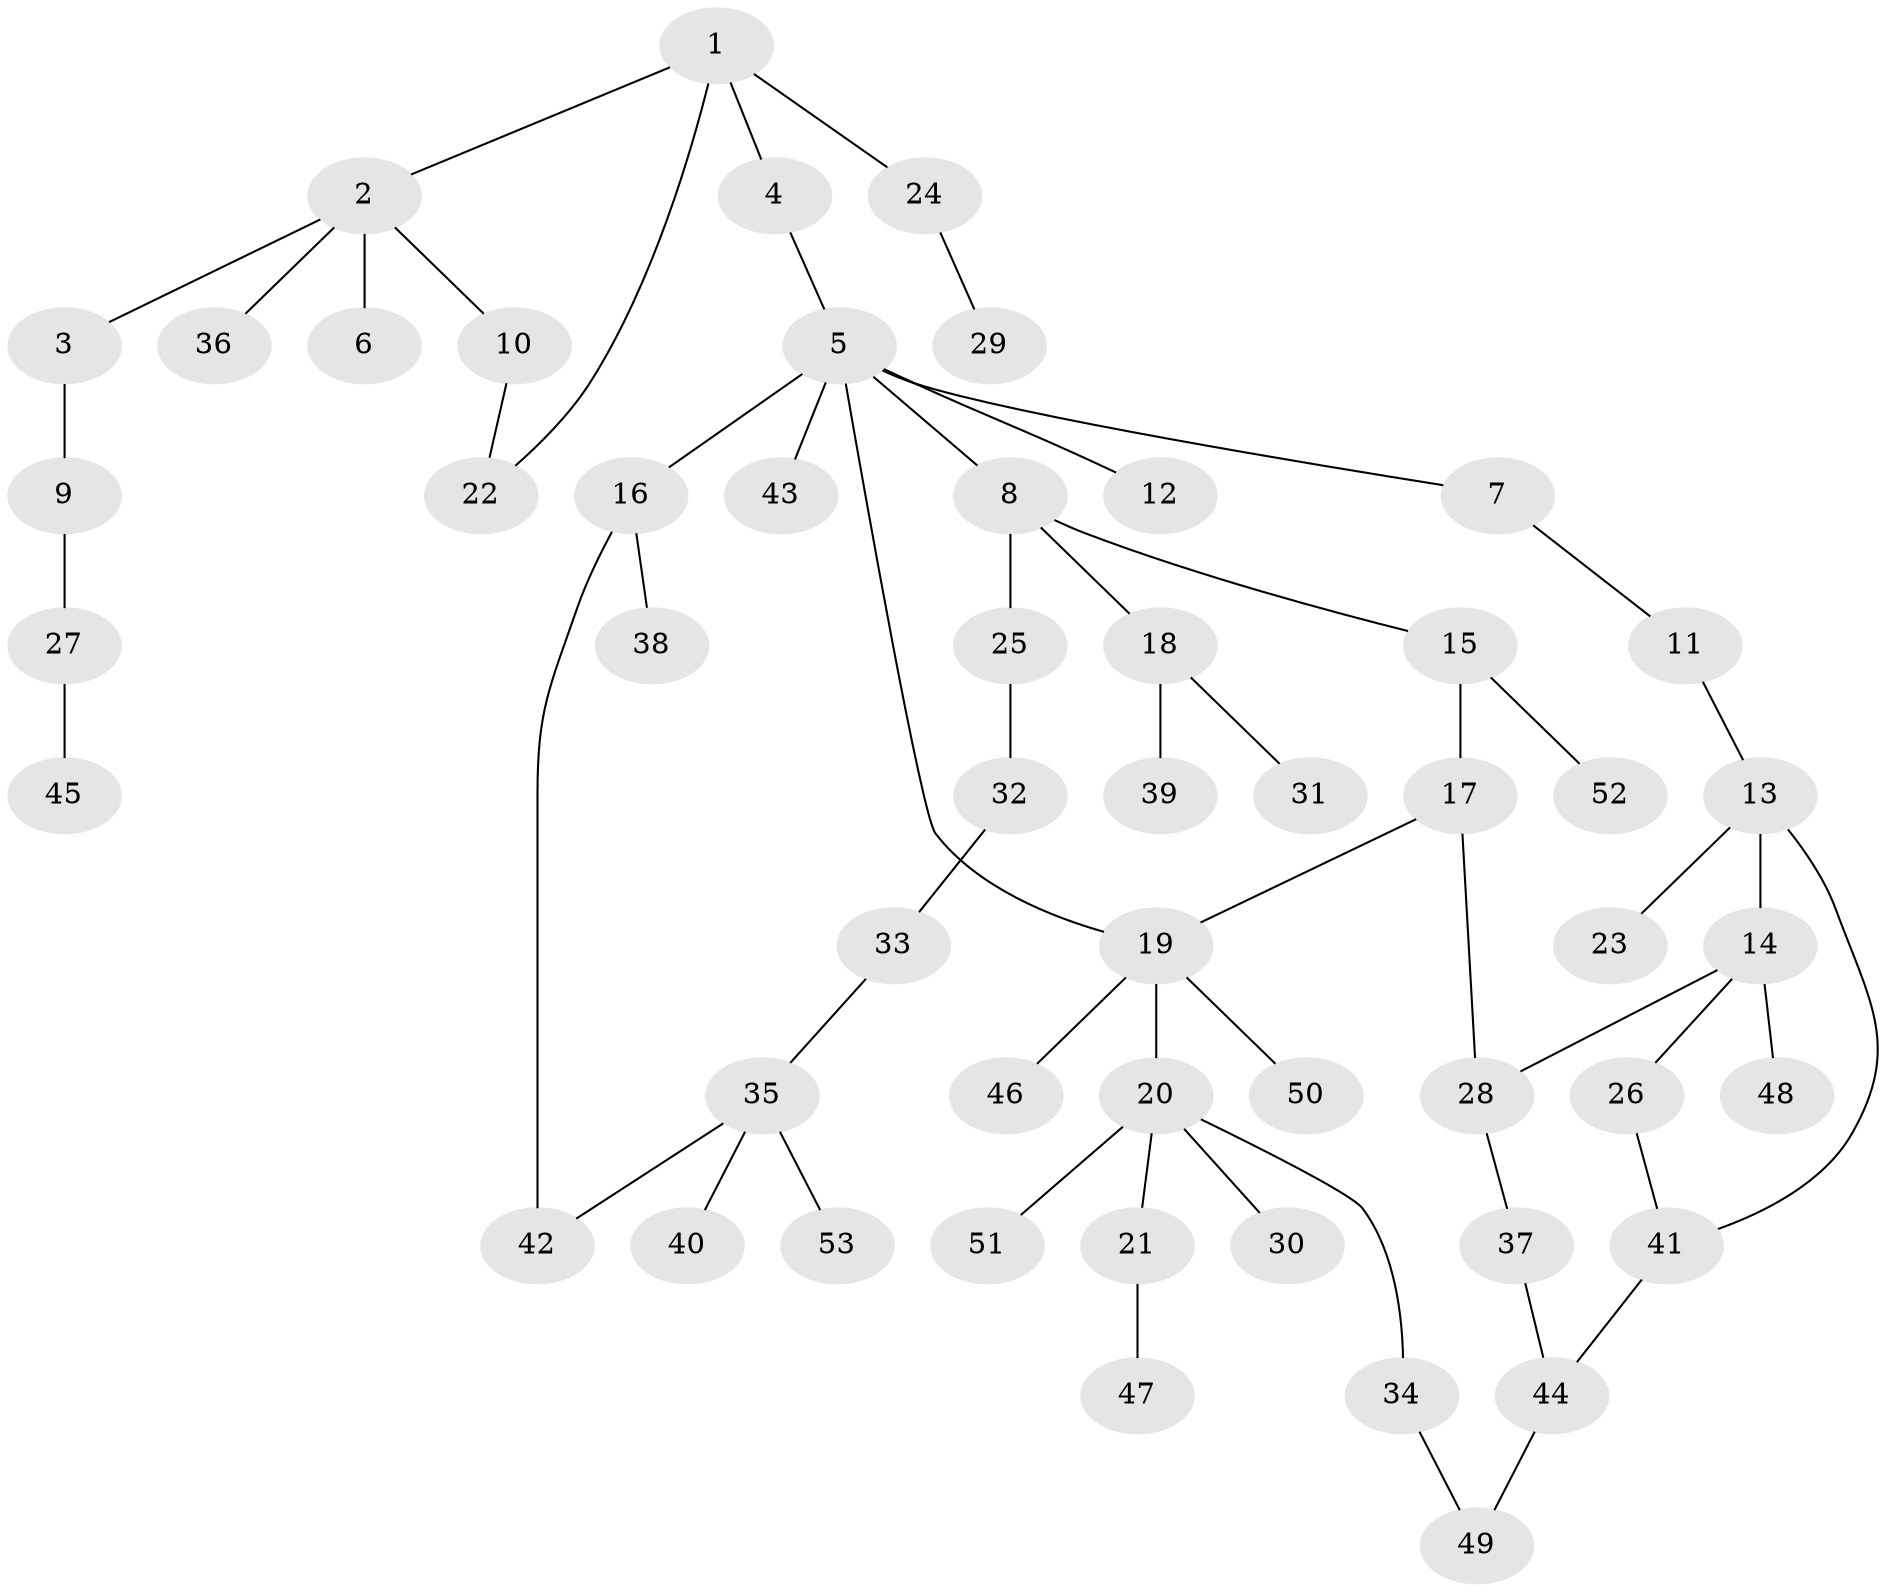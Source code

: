 // Generated by graph-tools (version 1.1) at 2025/34/03/09/25 02:34:08]
// undirected, 53 vertices, 59 edges
graph export_dot {
graph [start="1"]
  node [color=gray90,style=filled];
  1;
  2;
  3;
  4;
  5;
  6;
  7;
  8;
  9;
  10;
  11;
  12;
  13;
  14;
  15;
  16;
  17;
  18;
  19;
  20;
  21;
  22;
  23;
  24;
  25;
  26;
  27;
  28;
  29;
  30;
  31;
  32;
  33;
  34;
  35;
  36;
  37;
  38;
  39;
  40;
  41;
  42;
  43;
  44;
  45;
  46;
  47;
  48;
  49;
  50;
  51;
  52;
  53;
  1 -- 2;
  1 -- 4;
  1 -- 24;
  1 -- 22;
  2 -- 3;
  2 -- 6;
  2 -- 10;
  2 -- 36;
  3 -- 9;
  4 -- 5;
  5 -- 7;
  5 -- 8;
  5 -- 12;
  5 -- 16;
  5 -- 19;
  5 -- 43;
  7 -- 11;
  8 -- 15;
  8 -- 18;
  8 -- 25;
  9 -- 27;
  10 -- 22;
  11 -- 13;
  13 -- 14;
  13 -- 23;
  13 -- 41;
  14 -- 26;
  14 -- 28;
  14 -- 48;
  15 -- 17;
  15 -- 52;
  16 -- 38;
  16 -- 42;
  17 -- 19;
  17 -- 28;
  18 -- 31;
  18 -- 39;
  19 -- 20;
  19 -- 46;
  19 -- 50;
  20 -- 21;
  20 -- 30;
  20 -- 34;
  20 -- 51;
  21 -- 47;
  24 -- 29;
  25 -- 32;
  26 -- 41;
  27 -- 45;
  28 -- 37;
  32 -- 33;
  33 -- 35;
  34 -- 49;
  35 -- 40;
  35 -- 53;
  35 -- 42;
  37 -- 44;
  41 -- 44;
  44 -- 49;
}
